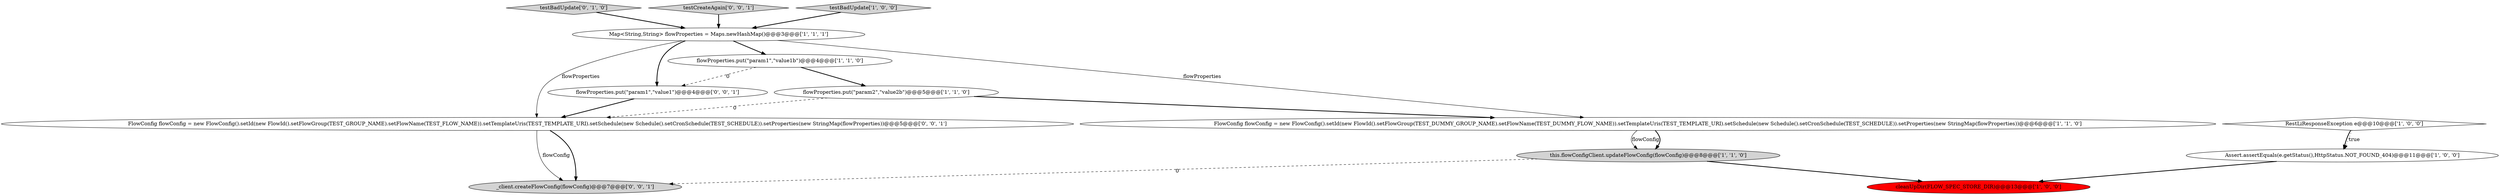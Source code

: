 digraph {
6 [style = filled, label = "Map<String,String> flowProperties = Maps.newHashMap()@@@3@@@['1', '1', '1']", fillcolor = white, shape = ellipse image = "AAA0AAABBB1BBB"];
9 [style = filled, label = "testBadUpdate['0', '1', '0']", fillcolor = lightgray, shape = diamond image = "AAA0AAABBB2BBB"];
11 [style = filled, label = "_client.createFlowConfig(flowConfig)@@@7@@@['0', '0', '1']", fillcolor = lightgray, shape = ellipse image = "AAA0AAABBB3BBB"];
10 [style = filled, label = "flowProperties.put(\"param1\",\"value1\")@@@4@@@['0', '0', '1']", fillcolor = white, shape = ellipse image = "AAA0AAABBB3BBB"];
12 [style = filled, label = "FlowConfig flowConfig = new FlowConfig().setId(new FlowId().setFlowGroup(TEST_GROUP_NAME).setFlowName(TEST_FLOW_NAME)).setTemplateUris(TEST_TEMPLATE_URI).setSchedule(new Schedule().setCronSchedule(TEST_SCHEDULE)).setProperties(new StringMap(flowProperties))@@@5@@@['0', '0', '1']", fillcolor = white, shape = ellipse image = "AAA0AAABBB3BBB"];
13 [style = filled, label = "testCreateAgain['0', '0', '1']", fillcolor = lightgray, shape = diamond image = "AAA0AAABBB3BBB"];
8 [style = filled, label = "flowProperties.put(\"param1\",\"value1b\")@@@4@@@['1', '1', '0']", fillcolor = white, shape = ellipse image = "AAA0AAABBB1BBB"];
5 [style = filled, label = "flowProperties.put(\"param2\",\"value2b\")@@@5@@@['1', '1', '0']", fillcolor = white, shape = ellipse image = "AAA0AAABBB1BBB"];
3 [style = filled, label = "cleanUpDir(FLOW_SPEC_STORE_DIR)@@@13@@@['1', '0', '0']", fillcolor = red, shape = ellipse image = "AAA1AAABBB1BBB"];
1 [style = filled, label = "RestLiResponseException e@@@10@@@['1', '0', '0']", fillcolor = white, shape = diamond image = "AAA0AAABBB1BBB"];
7 [style = filled, label = "this.flowConfigClient.updateFlowConfig(flowConfig)@@@8@@@['1', '1', '0']", fillcolor = lightgray, shape = ellipse image = "AAA0AAABBB1BBB"];
4 [style = filled, label = "testBadUpdate['1', '0', '0']", fillcolor = lightgray, shape = diamond image = "AAA0AAABBB1BBB"];
2 [style = filled, label = "Assert.assertEquals(e.getStatus(),HttpStatus.NOT_FOUND_404)@@@11@@@['1', '0', '0']", fillcolor = white, shape = ellipse image = "AAA0AAABBB1BBB"];
0 [style = filled, label = "FlowConfig flowConfig = new FlowConfig().setId(new FlowId().setFlowGroup(TEST_DUMMY_GROUP_NAME).setFlowName(TEST_DUMMY_FLOW_NAME)).setTemplateUris(TEST_TEMPLATE_URI).setSchedule(new Schedule().setCronSchedule(TEST_SCHEDULE)).setProperties(new StringMap(flowProperties))@@@6@@@['1', '1', '0']", fillcolor = white, shape = ellipse image = "AAA0AAABBB1BBB"];
12->11 [style = solid, label="flowConfig"];
5->12 [style = dashed, label="0"];
8->10 [style = dashed, label="0"];
4->6 [style = bold, label=""];
2->3 [style = bold, label=""];
0->7 [style = solid, label="flowConfig"];
12->11 [style = bold, label=""];
7->11 [style = dashed, label="0"];
7->3 [style = bold, label=""];
9->6 [style = bold, label=""];
6->0 [style = solid, label="flowProperties"];
0->7 [style = bold, label=""];
6->12 [style = solid, label="flowProperties"];
8->5 [style = bold, label=""];
5->0 [style = bold, label=""];
10->12 [style = bold, label=""];
6->10 [style = bold, label=""];
6->8 [style = bold, label=""];
1->2 [style = bold, label=""];
13->6 [style = bold, label=""];
1->2 [style = dotted, label="true"];
}
